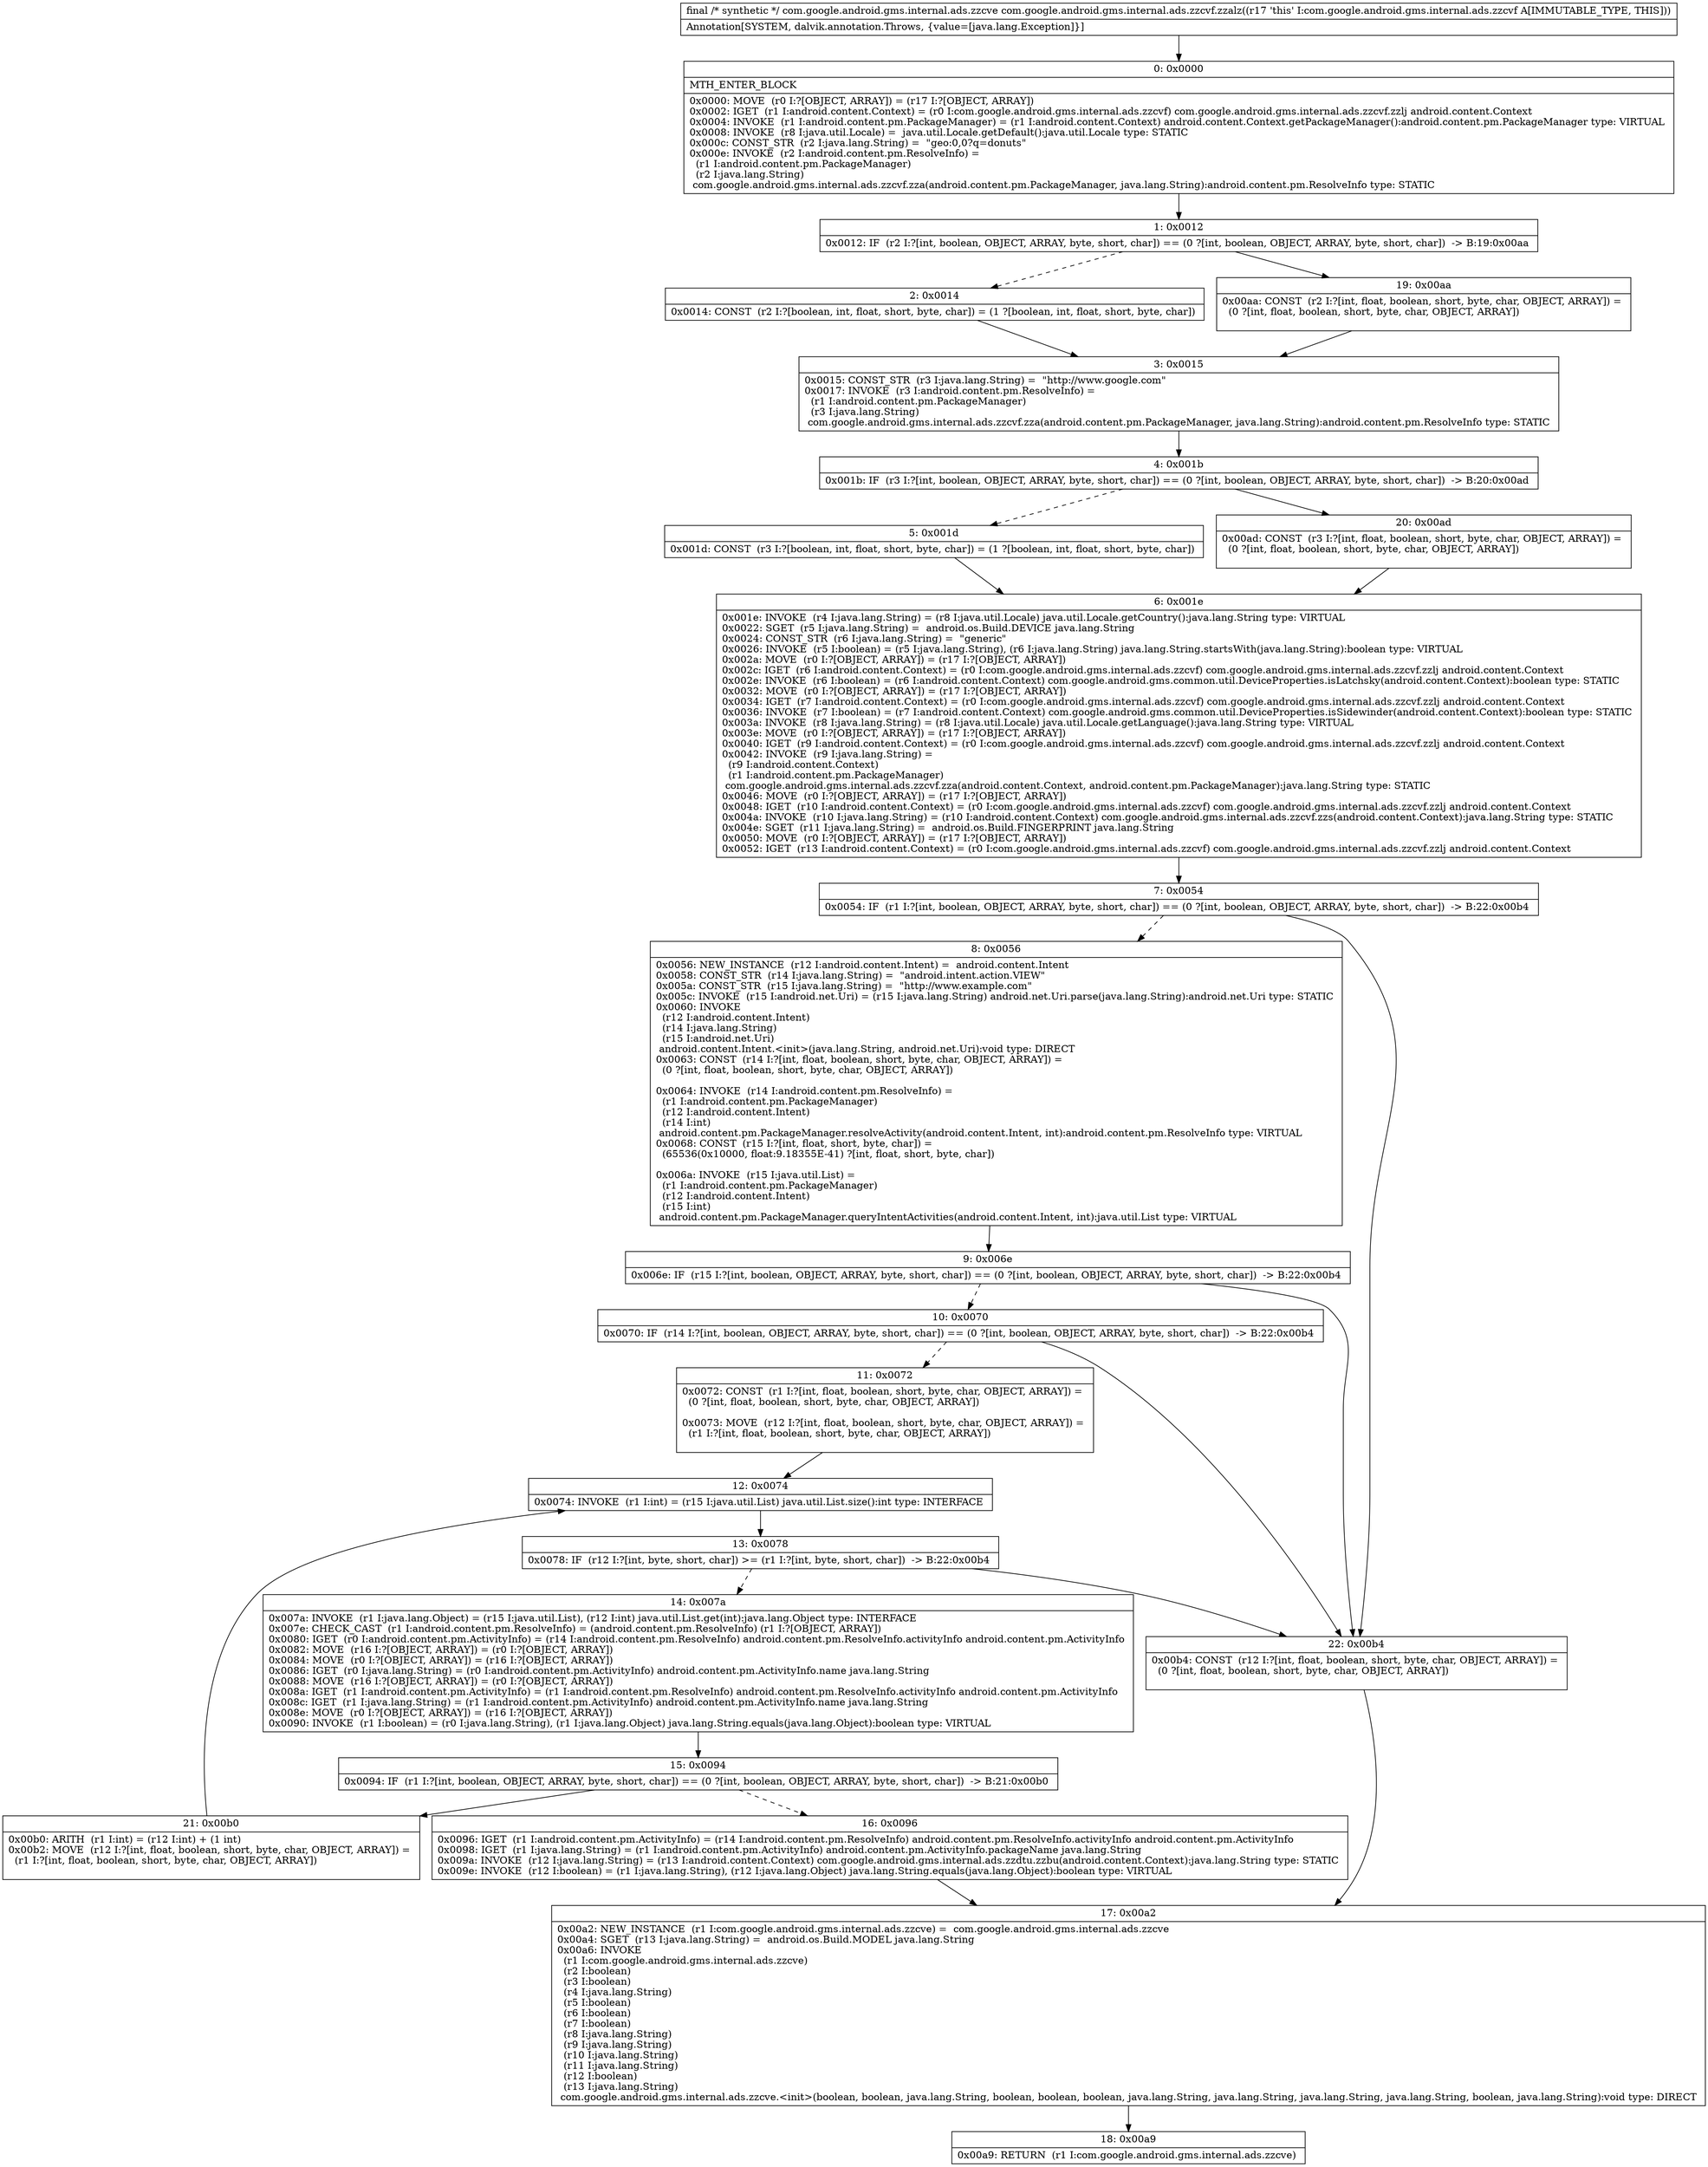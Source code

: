digraph "CFG forcom.google.android.gms.internal.ads.zzcvf.zzalz()Lcom\/google\/android\/gms\/internal\/ads\/zzcve;" {
Node_0 [shape=record,label="{0\:\ 0x0000|MTH_ENTER_BLOCK\l|0x0000: MOVE  (r0 I:?[OBJECT, ARRAY]) = (r17 I:?[OBJECT, ARRAY]) \l0x0002: IGET  (r1 I:android.content.Context) = (r0 I:com.google.android.gms.internal.ads.zzcvf) com.google.android.gms.internal.ads.zzcvf.zzlj android.content.Context \l0x0004: INVOKE  (r1 I:android.content.pm.PackageManager) = (r1 I:android.content.Context) android.content.Context.getPackageManager():android.content.pm.PackageManager type: VIRTUAL \l0x0008: INVOKE  (r8 I:java.util.Locale) =  java.util.Locale.getDefault():java.util.Locale type: STATIC \l0x000c: CONST_STR  (r2 I:java.lang.String) =  \"geo:0,0?q=donuts\" \l0x000e: INVOKE  (r2 I:android.content.pm.ResolveInfo) = \l  (r1 I:android.content.pm.PackageManager)\l  (r2 I:java.lang.String)\l com.google.android.gms.internal.ads.zzcvf.zza(android.content.pm.PackageManager, java.lang.String):android.content.pm.ResolveInfo type: STATIC \l}"];
Node_1 [shape=record,label="{1\:\ 0x0012|0x0012: IF  (r2 I:?[int, boolean, OBJECT, ARRAY, byte, short, char]) == (0 ?[int, boolean, OBJECT, ARRAY, byte, short, char])  \-\> B:19:0x00aa \l}"];
Node_2 [shape=record,label="{2\:\ 0x0014|0x0014: CONST  (r2 I:?[boolean, int, float, short, byte, char]) = (1 ?[boolean, int, float, short, byte, char]) \l}"];
Node_3 [shape=record,label="{3\:\ 0x0015|0x0015: CONST_STR  (r3 I:java.lang.String) =  \"http:\/\/www.google.com\" \l0x0017: INVOKE  (r3 I:android.content.pm.ResolveInfo) = \l  (r1 I:android.content.pm.PackageManager)\l  (r3 I:java.lang.String)\l com.google.android.gms.internal.ads.zzcvf.zza(android.content.pm.PackageManager, java.lang.String):android.content.pm.ResolveInfo type: STATIC \l}"];
Node_4 [shape=record,label="{4\:\ 0x001b|0x001b: IF  (r3 I:?[int, boolean, OBJECT, ARRAY, byte, short, char]) == (0 ?[int, boolean, OBJECT, ARRAY, byte, short, char])  \-\> B:20:0x00ad \l}"];
Node_5 [shape=record,label="{5\:\ 0x001d|0x001d: CONST  (r3 I:?[boolean, int, float, short, byte, char]) = (1 ?[boolean, int, float, short, byte, char]) \l}"];
Node_6 [shape=record,label="{6\:\ 0x001e|0x001e: INVOKE  (r4 I:java.lang.String) = (r8 I:java.util.Locale) java.util.Locale.getCountry():java.lang.String type: VIRTUAL \l0x0022: SGET  (r5 I:java.lang.String) =  android.os.Build.DEVICE java.lang.String \l0x0024: CONST_STR  (r6 I:java.lang.String) =  \"generic\" \l0x0026: INVOKE  (r5 I:boolean) = (r5 I:java.lang.String), (r6 I:java.lang.String) java.lang.String.startsWith(java.lang.String):boolean type: VIRTUAL \l0x002a: MOVE  (r0 I:?[OBJECT, ARRAY]) = (r17 I:?[OBJECT, ARRAY]) \l0x002c: IGET  (r6 I:android.content.Context) = (r0 I:com.google.android.gms.internal.ads.zzcvf) com.google.android.gms.internal.ads.zzcvf.zzlj android.content.Context \l0x002e: INVOKE  (r6 I:boolean) = (r6 I:android.content.Context) com.google.android.gms.common.util.DeviceProperties.isLatchsky(android.content.Context):boolean type: STATIC \l0x0032: MOVE  (r0 I:?[OBJECT, ARRAY]) = (r17 I:?[OBJECT, ARRAY]) \l0x0034: IGET  (r7 I:android.content.Context) = (r0 I:com.google.android.gms.internal.ads.zzcvf) com.google.android.gms.internal.ads.zzcvf.zzlj android.content.Context \l0x0036: INVOKE  (r7 I:boolean) = (r7 I:android.content.Context) com.google.android.gms.common.util.DeviceProperties.isSidewinder(android.content.Context):boolean type: STATIC \l0x003a: INVOKE  (r8 I:java.lang.String) = (r8 I:java.util.Locale) java.util.Locale.getLanguage():java.lang.String type: VIRTUAL \l0x003e: MOVE  (r0 I:?[OBJECT, ARRAY]) = (r17 I:?[OBJECT, ARRAY]) \l0x0040: IGET  (r9 I:android.content.Context) = (r0 I:com.google.android.gms.internal.ads.zzcvf) com.google.android.gms.internal.ads.zzcvf.zzlj android.content.Context \l0x0042: INVOKE  (r9 I:java.lang.String) = \l  (r9 I:android.content.Context)\l  (r1 I:android.content.pm.PackageManager)\l com.google.android.gms.internal.ads.zzcvf.zza(android.content.Context, android.content.pm.PackageManager):java.lang.String type: STATIC \l0x0046: MOVE  (r0 I:?[OBJECT, ARRAY]) = (r17 I:?[OBJECT, ARRAY]) \l0x0048: IGET  (r10 I:android.content.Context) = (r0 I:com.google.android.gms.internal.ads.zzcvf) com.google.android.gms.internal.ads.zzcvf.zzlj android.content.Context \l0x004a: INVOKE  (r10 I:java.lang.String) = (r10 I:android.content.Context) com.google.android.gms.internal.ads.zzcvf.zzs(android.content.Context):java.lang.String type: STATIC \l0x004e: SGET  (r11 I:java.lang.String) =  android.os.Build.FINGERPRINT java.lang.String \l0x0050: MOVE  (r0 I:?[OBJECT, ARRAY]) = (r17 I:?[OBJECT, ARRAY]) \l0x0052: IGET  (r13 I:android.content.Context) = (r0 I:com.google.android.gms.internal.ads.zzcvf) com.google.android.gms.internal.ads.zzcvf.zzlj android.content.Context \l}"];
Node_7 [shape=record,label="{7\:\ 0x0054|0x0054: IF  (r1 I:?[int, boolean, OBJECT, ARRAY, byte, short, char]) == (0 ?[int, boolean, OBJECT, ARRAY, byte, short, char])  \-\> B:22:0x00b4 \l}"];
Node_8 [shape=record,label="{8\:\ 0x0056|0x0056: NEW_INSTANCE  (r12 I:android.content.Intent) =  android.content.Intent \l0x0058: CONST_STR  (r14 I:java.lang.String) =  \"android.intent.action.VIEW\" \l0x005a: CONST_STR  (r15 I:java.lang.String) =  \"http:\/\/www.example.com\" \l0x005c: INVOKE  (r15 I:android.net.Uri) = (r15 I:java.lang.String) android.net.Uri.parse(java.lang.String):android.net.Uri type: STATIC \l0x0060: INVOKE  \l  (r12 I:android.content.Intent)\l  (r14 I:java.lang.String)\l  (r15 I:android.net.Uri)\l android.content.Intent.\<init\>(java.lang.String, android.net.Uri):void type: DIRECT \l0x0063: CONST  (r14 I:?[int, float, boolean, short, byte, char, OBJECT, ARRAY]) = \l  (0 ?[int, float, boolean, short, byte, char, OBJECT, ARRAY])\l \l0x0064: INVOKE  (r14 I:android.content.pm.ResolveInfo) = \l  (r1 I:android.content.pm.PackageManager)\l  (r12 I:android.content.Intent)\l  (r14 I:int)\l android.content.pm.PackageManager.resolveActivity(android.content.Intent, int):android.content.pm.ResolveInfo type: VIRTUAL \l0x0068: CONST  (r15 I:?[int, float, short, byte, char]) = \l  (65536(0x10000, float:9.18355E\-41) ?[int, float, short, byte, char])\l \l0x006a: INVOKE  (r15 I:java.util.List) = \l  (r1 I:android.content.pm.PackageManager)\l  (r12 I:android.content.Intent)\l  (r15 I:int)\l android.content.pm.PackageManager.queryIntentActivities(android.content.Intent, int):java.util.List type: VIRTUAL \l}"];
Node_9 [shape=record,label="{9\:\ 0x006e|0x006e: IF  (r15 I:?[int, boolean, OBJECT, ARRAY, byte, short, char]) == (0 ?[int, boolean, OBJECT, ARRAY, byte, short, char])  \-\> B:22:0x00b4 \l}"];
Node_10 [shape=record,label="{10\:\ 0x0070|0x0070: IF  (r14 I:?[int, boolean, OBJECT, ARRAY, byte, short, char]) == (0 ?[int, boolean, OBJECT, ARRAY, byte, short, char])  \-\> B:22:0x00b4 \l}"];
Node_11 [shape=record,label="{11\:\ 0x0072|0x0072: CONST  (r1 I:?[int, float, boolean, short, byte, char, OBJECT, ARRAY]) = \l  (0 ?[int, float, boolean, short, byte, char, OBJECT, ARRAY])\l \l0x0073: MOVE  (r12 I:?[int, float, boolean, short, byte, char, OBJECT, ARRAY]) = \l  (r1 I:?[int, float, boolean, short, byte, char, OBJECT, ARRAY])\l \l}"];
Node_12 [shape=record,label="{12\:\ 0x0074|0x0074: INVOKE  (r1 I:int) = (r15 I:java.util.List) java.util.List.size():int type: INTERFACE \l}"];
Node_13 [shape=record,label="{13\:\ 0x0078|0x0078: IF  (r12 I:?[int, byte, short, char]) \>= (r1 I:?[int, byte, short, char])  \-\> B:22:0x00b4 \l}"];
Node_14 [shape=record,label="{14\:\ 0x007a|0x007a: INVOKE  (r1 I:java.lang.Object) = (r15 I:java.util.List), (r12 I:int) java.util.List.get(int):java.lang.Object type: INTERFACE \l0x007e: CHECK_CAST  (r1 I:android.content.pm.ResolveInfo) = (android.content.pm.ResolveInfo) (r1 I:?[OBJECT, ARRAY]) \l0x0080: IGET  (r0 I:android.content.pm.ActivityInfo) = (r14 I:android.content.pm.ResolveInfo) android.content.pm.ResolveInfo.activityInfo android.content.pm.ActivityInfo \l0x0082: MOVE  (r16 I:?[OBJECT, ARRAY]) = (r0 I:?[OBJECT, ARRAY]) \l0x0084: MOVE  (r0 I:?[OBJECT, ARRAY]) = (r16 I:?[OBJECT, ARRAY]) \l0x0086: IGET  (r0 I:java.lang.String) = (r0 I:android.content.pm.ActivityInfo) android.content.pm.ActivityInfo.name java.lang.String \l0x0088: MOVE  (r16 I:?[OBJECT, ARRAY]) = (r0 I:?[OBJECT, ARRAY]) \l0x008a: IGET  (r1 I:android.content.pm.ActivityInfo) = (r1 I:android.content.pm.ResolveInfo) android.content.pm.ResolveInfo.activityInfo android.content.pm.ActivityInfo \l0x008c: IGET  (r1 I:java.lang.String) = (r1 I:android.content.pm.ActivityInfo) android.content.pm.ActivityInfo.name java.lang.String \l0x008e: MOVE  (r0 I:?[OBJECT, ARRAY]) = (r16 I:?[OBJECT, ARRAY]) \l0x0090: INVOKE  (r1 I:boolean) = (r0 I:java.lang.String), (r1 I:java.lang.Object) java.lang.String.equals(java.lang.Object):boolean type: VIRTUAL \l}"];
Node_15 [shape=record,label="{15\:\ 0x0094|0x0094: IF  (r1 I:?[int, boolean, OBJECT, ARRAY, byte, short, char]) == (0 ?[int, boolean, OBJECT, ARRAY, byte, short, char])  \-\> B:21:0x00b0 \l}"];
Node_16 [shape=record,label="{16\:\ 0x0096|0x0096: IGET  (r1 I:android.content.pm.ActivityInfo) = (r14 I:android.content.pm.ResolveInfo) android.content.pm.ResolveInfo.activityInfo android.content.pm.ActivityInfo \l0x0098: IGET  (r1 I:java.lang.String) = (r1 I:android.content.pm.ActivityInfo) android.content.pm.ActivityInfo.packageName java.lang.String \l0x009a: INVOKE  (r12 I:java.lang.String) = (r13 I:android.content.Context) com.google.android.gms.internal.ads.zzdtu.zzbu(android.content.Context):java.lang.String type: STATIC \l0x009e: INVOKE  (r12 I:boolean) = (r1 I:java.lang.String), (r12 I:java.lang.Object) java.lang.String.equals(java.lang.Object):boolean type: VIRTUAL \l}"];
Node_17 [shape=record,label="{17\:\ 0x00a2|0x00a2: NEW_INSTANCE  (r1 I:com.google.android.gms.internal.ads.zzcve) =  com.google.android.gms.internal.ads.zzcve \l0x00a4: SGET  (r13 I:java.lang.String) =  android.os.Build.MODEL java.lang.String \l0x00a6: INVOKE  \l  (r1 I:com.google.android.gms.internal.ads.zzcve)\l  (r2 I:boolean)\l  (r3 I:boolean)\l  (r4 I:java.lang.String)\l  (r5 I:boolean)\l  (r6 I:boolean)\l  (r7 I:boolean)\l  (r8 I:java.lang.String)\l  (r9 I:java.lang.String)\l  (r10 I:java.lang.String)\l  (r11 I:java.lang.String)\l  (r12 I:boolean)\l  (r13 I:java.lang.String)\l com.google.android.gms.internal.ads.zzcve.\<init\>(boolean, boolean, java.lang.String, boolean, boolean, boolean, java.lang.String, java.lang.String, java.lang.String, java.lang.String, boolean, java.lang.String):void type: DIRECT \l}"];
Node_18 [shape=record,label="{18\:\ 0x00a9|0x00a9: RETURN  (r1 I:com.google.android.gms.internal.ads.zzcve) \l}"];
Node_19 [shape=record,label="{19\:\ 0x00aa|0x00aa: CONST  (r2 I:?[int, float, boolean, short, byte, char, OBJECT, ARRAY]) = \l  (0 ?[int, float, boolean, short, byte, char, OBJECT, ARRAY])\l \l}"];
Node_20 [shape=record,label="{20\:\ 0x00ad|0x00ad: CONST  (r3 I:?[int, float, boolean, short, byte, char, OBJECT, ARRAY]) = \l  (0 ?[int, float, boolean, short, byte, char, OBJECT, ARRAY])\l \l}"];
Node_21 [shape=record,label="{21\:\ 0x00b0|0x00b0: ARITH  (r1 I:int) = (r12 I:int) + (1 int) \l0x00b2: MOVE  (r12 I:?[int, float, boolean, short, byte, char, OBJECT, ARRAY]) = \l  (r1 I:?[int, float, boolean, short, byte, char, OBJECT, ARRAY])\l \l}"];
Node_22 [shape=record,label="{22\:\ 0x00b4|0x00b4: CONST  (r12 I:?[int, float, boolean, short, byte, char, OBJECT, ARRAY]) = \l  (0 ?[int, float, boolean, short, byte, char, OBJECT, ARRAY])\l \l}"];
MethodNode[shape=record,label="{final \/* synthetic *\/ com.google.android.gms.internal.ads.zzcve com.google.android.gms.internal.ads.zzcvf.zzalz((r17 'this' I:com.google.android.gms.internal.ads.zzcvf A[IMMUTABLE_TYPE, THIS]))  | Annotation[SYSTEM, dalvik.annotation.Throws, \{value=[java.lang.Exception]\}]\l}"];
MethodNode -> Node_0;
Node_0 -> Node_1;
Node_1 -> Node_2[style=dashed];
Node_1 -> Node_19;
Node_2 -> Node_3;
Node_3 -> Node_4;
Node_4 -> Node_5[style=dashed];
Node_4 -> Node_20;
Node_5 -> Node_6;
Node_6 -> Node_7;
Node_7 -> Node_8[style=dashed];
Node_7 -> Node_22;
Node_8 -> Node_9;
Node_9 -> Node_10[style=dashed];
Node_9 -> Node_22;
Node_10 -> Node_11[style=dashed];
Node_10 -> Node_22;
Node_11 -> Node_12;
Node_12 -> Node_13;
Node_13 -> Node_14[style=dashed];
Node_13 -> Node_22;
Node_14 -> Node_15;
Node_15 -> Node_16[style=dashed];
Node_15 -> Node_21;
Node_16 -> Node_17;
Node_17 -> Node_18;
Node_19 -> Node_3;
Node_20 -> Node_6;
Node_21 -> Node_12;
Node_22 -> Node_17;
}

